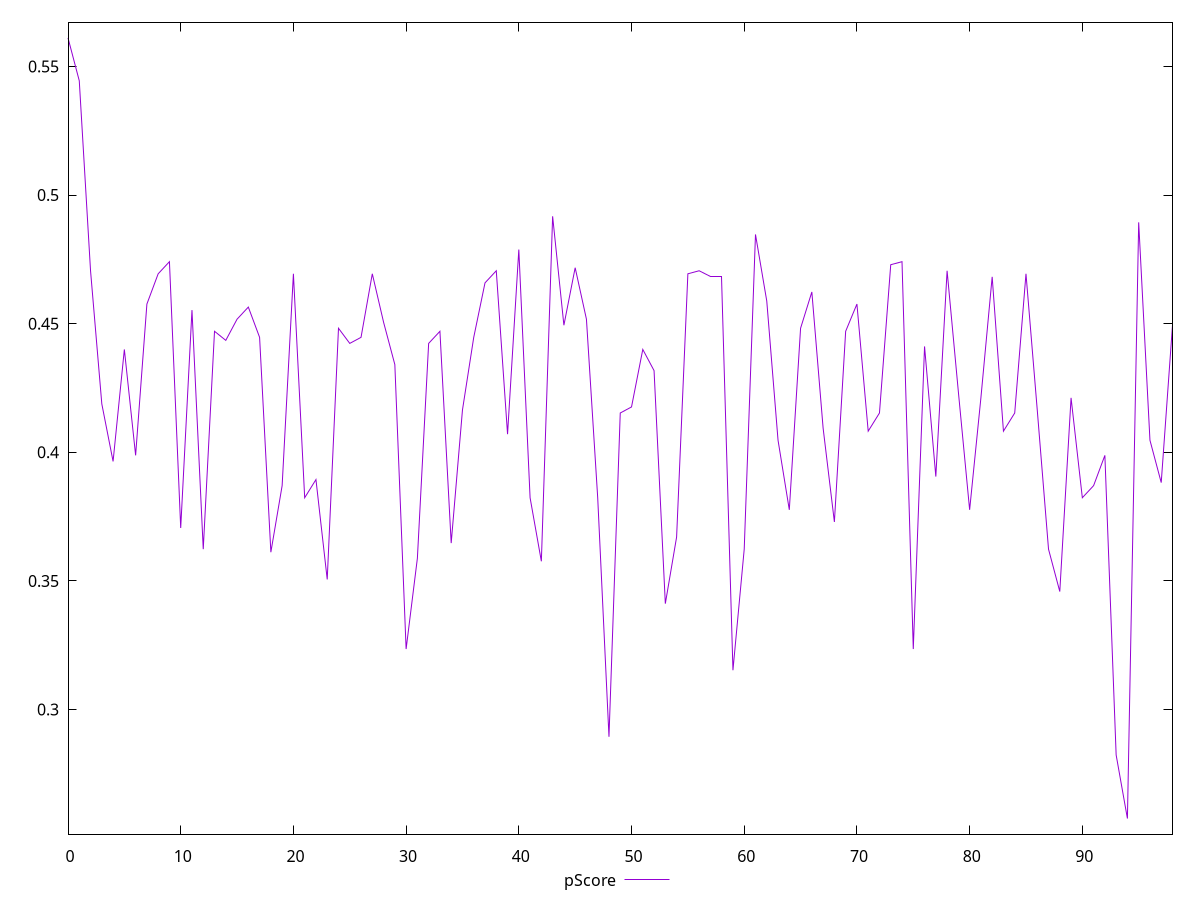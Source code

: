 reset

$pScore <<EOF
0 0.5611111111111111
1 0.5444444444444445
2 0.47058823529411764
3 0.4188235294117647
4 0.39647058823529413
5 0.44
6 0.3988235294117647
7 0.4576470588235294
8 0.46941176470588236
9 0.47411764705882353
10 0.37058823529411766
11 0.45529411764705885
12 0.36235294117647054
13 0.4470588235294118
14 0.4435294117647059
15 0.45176470588235296
16 0.45647058823529413
17 0.4447058823529412
18 0.3611764705882353
19 0.3870588235294118
20 0.46941176470588236
21 0.38235294117647056
22 0.38941176470588235
23 0.35058823529411764
24 0.44823529411764707
25 0.4423529411764706
26 0.4447058823529412
27 0.46941176470588236
28 0.4505882352941176
29 0.4341176470588235
30 0.32352941176470584
31 0.3588235294117647
32 0.4423529411764706
33 0.4470588235294118
34 0.3647058823529412
35 0.41647058823529415
36 0.4447058823529412
37 0.46588235294117647
38 0.47058823529411764
39 0.40705882352941175
40 0.4788235294117647
41 0.38235294117647056
42 0.35764705882352943
43 0.49176470588235294
44 0.44941176470588234
45 0.4717647058823529
46 0.45176470588235296
47 0.38235294117647056
48 0.28941176470588237
49 0.4152941176470588
50 0.4176470588235294
51 0.44
52 0.43176470588235294
53 0.3411764705882353
54 0.36705882352941177
55 0.46941176470588236
56 0.47058823529411764
57 0.4682352941176471
58 0.4682352941176471
59 0.31529411764705884
60 0.36235294117647054
61 0.48470588235294115
62 0.4588235294117647
63 0.4047058823529412
64 0.3776470588235294
65 0.44823529411764707
66 0.4623529411764706
67 0.40941176470588236
68 0.3729411764705882
69 0.4470588235294118
70 0.4576470588235294
71 0.40823529411764703
72 0.4152941176470588
73 0.47294117647058825
74 0.47411764705882353
75 0.32352941176470584
76 0.4411764705882353
77 0.3905882352941176
78 0.47058823529411764
79 0.4235294117647059
80 0.3776470588235294
81 0.42117647058823526
82 0.4682352941176471
83 0.40823529411764703
84 0.4152941176470588
85 0.46941176470588236
86 0.41647058823529415
87 0.36235294117647054
88 0.3458823529411765
89 0.42117647058823526
90 0.38235294117647056
91 0.3870588235294118
92 0.3988235294117647
93 0.2823529411764706
94 0.2576470588235294
95 0.4894117647058824
96 0.4047058823529412
97 0.38823529411764707
98 0.44941176470588234
EOF

set key outside below
set xrange [0:98]
set yrange [0.2515777777777778:0.5671803921568628]
set trange [0.2515777777777778:0.5671803921568628]
set terminal svg size 640, 500 enhanced background rgb 'white'
set output "reports/report_00027_2021-02-24T12-40-31.850Z/uses-http2/samples/card/pScore/values.svg"

plot $pScore title "pScore" with line

reset
